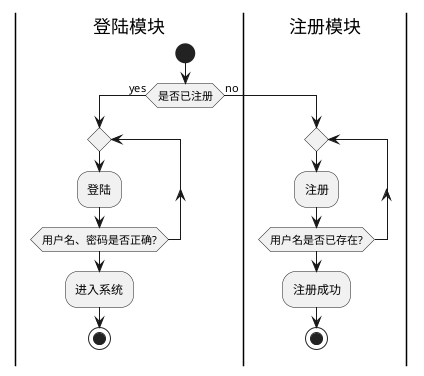 @startuml
|登陆模块|
start
if (是否已注册) then(yes)
   repeat
   :登陆;
   repeat while (用户名、密码是否正确?)
   :进入系统;
   stop
else(no)
|注册模块|
  repeat
   :注册;
   repeat while (用户名是否已存在?)
   :注册成功;
stop
@enduml